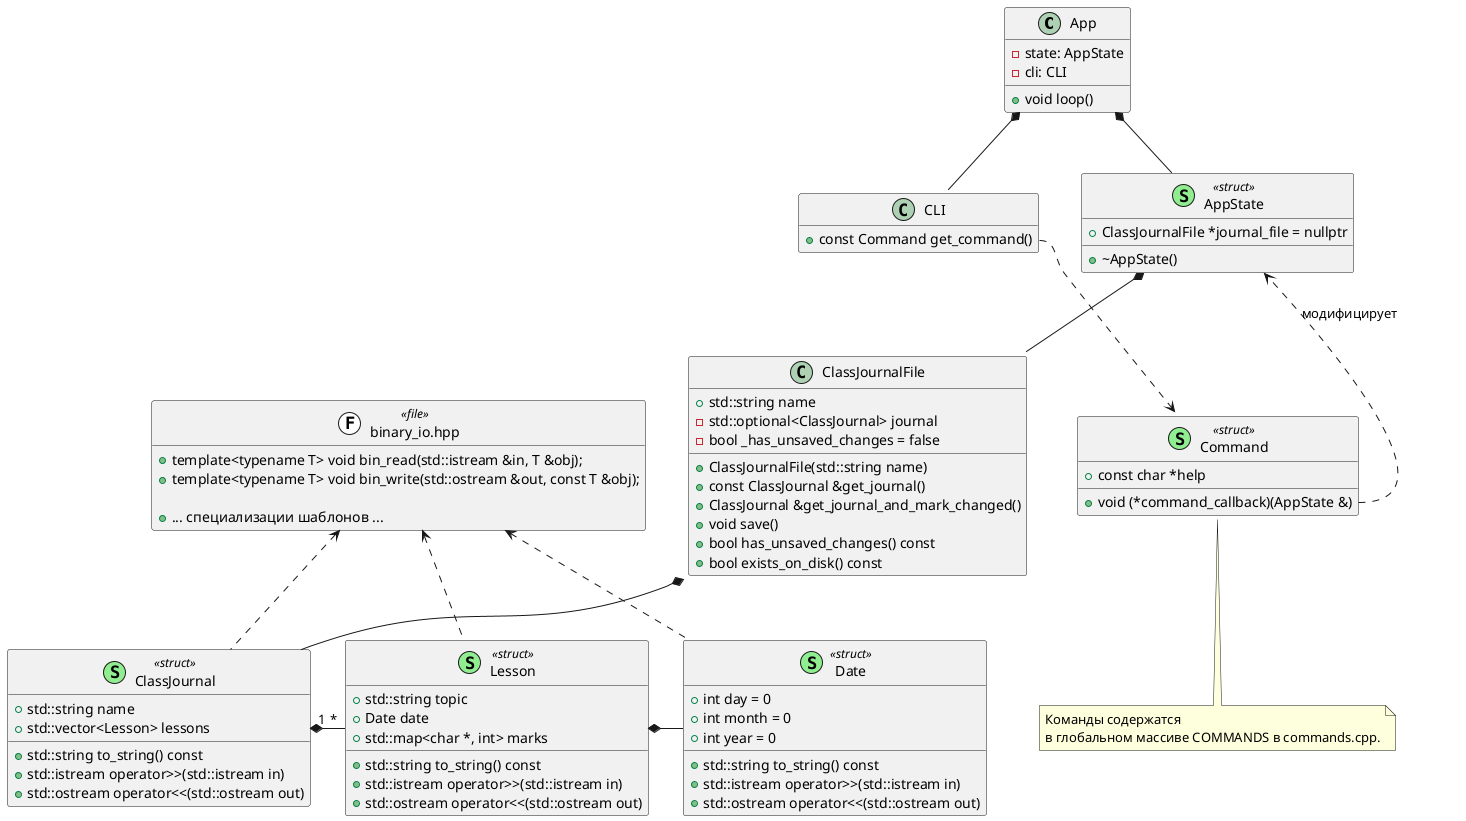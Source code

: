 @startuml IO_Override_9

hide empty members
remove FileIsEmptyException
set namespaceSeparator none

class App {
    - state: AppState
    - cli: CLI

    + void loop()
}
App *-- CLI
App *-- AppState

together {
    class CLI {
        + const Command get_command()
    }
    ' App ..> Command : получает
    CLI::get_command ..> Command

    class AppState <<(S,lightgreen) struct>> {
        + ClassJournalFile *journal_file = nullptr

        + ~AppState()
    }
    AppState *-- ClassJournalFile
}

class Command <<(S,lightgreen) struct>> {
    + const char *help
    + void (*command_callback)(AppState &)
}
note bottom : Команды содержатся\nв глобальном массиве COMMANDS в commands.cpp.
Command::command_callback ..> AppState : модифицирует

class ClassJournalFile {
    + std::string name
    - std::optional<ClassJournal> journal
    - bool _has_unsaved_changes = false

    + ClassJournalFile(std::string name)
    + const ClassJournal &get_journal()
    + ClassJournal &get_journal_and_mark_changed()
    + void save()
    + bool has_unsaved_changes() const
    + bool exists_on_disk() const
}
ClassJournalFile *-- ClassJournal

class FileIsEmptyException <<(E,red) exception>>
FileIsEmptyException <. ClassJournalFile::load

class ClassJournal <<(S,lightgreen) struct>> {
    + std::string name
    + std::vector<Lesson> lessons

    + std::string to_string() const
    + std::istream operator>>(std::istream in)
    + std::ostream operator<<(std::ostream out)
}
ClassJournal "1" *- "*" Lesson

class Lesson <<(S,lightgreen) struct>> {
    + std::string topic
    + Date date
    + std::map<char *, int> marks

    + std::string to_string() const
    + std::istream operator>>(std::istream in)
    + std::ostream operator<<(std::ostream out)
}
Lesson *- Date

class Date <<(S,lightgreen) struct>> {
    + int day = 0
    + int month = 0
    + int year = 0

    + std::string to_string() const
    + std::istream operator>>(std::istream in)
    + std::ostream operator<<(std::ostream out)
}

class binary_io.hpp <<(F,white) file>> {
    + template<typename T> void bin_read(std::istream &in, T &obj);
    + template<typename T> void bin_write(std::ostream &out, const T &obj);

    + {method} ... специализации шаблонов ...
}
binary_io.hpp <.. ClassJournal
binary_io.hpp <.. Lesson
binary_io.hpp <.. Date

@enduml
